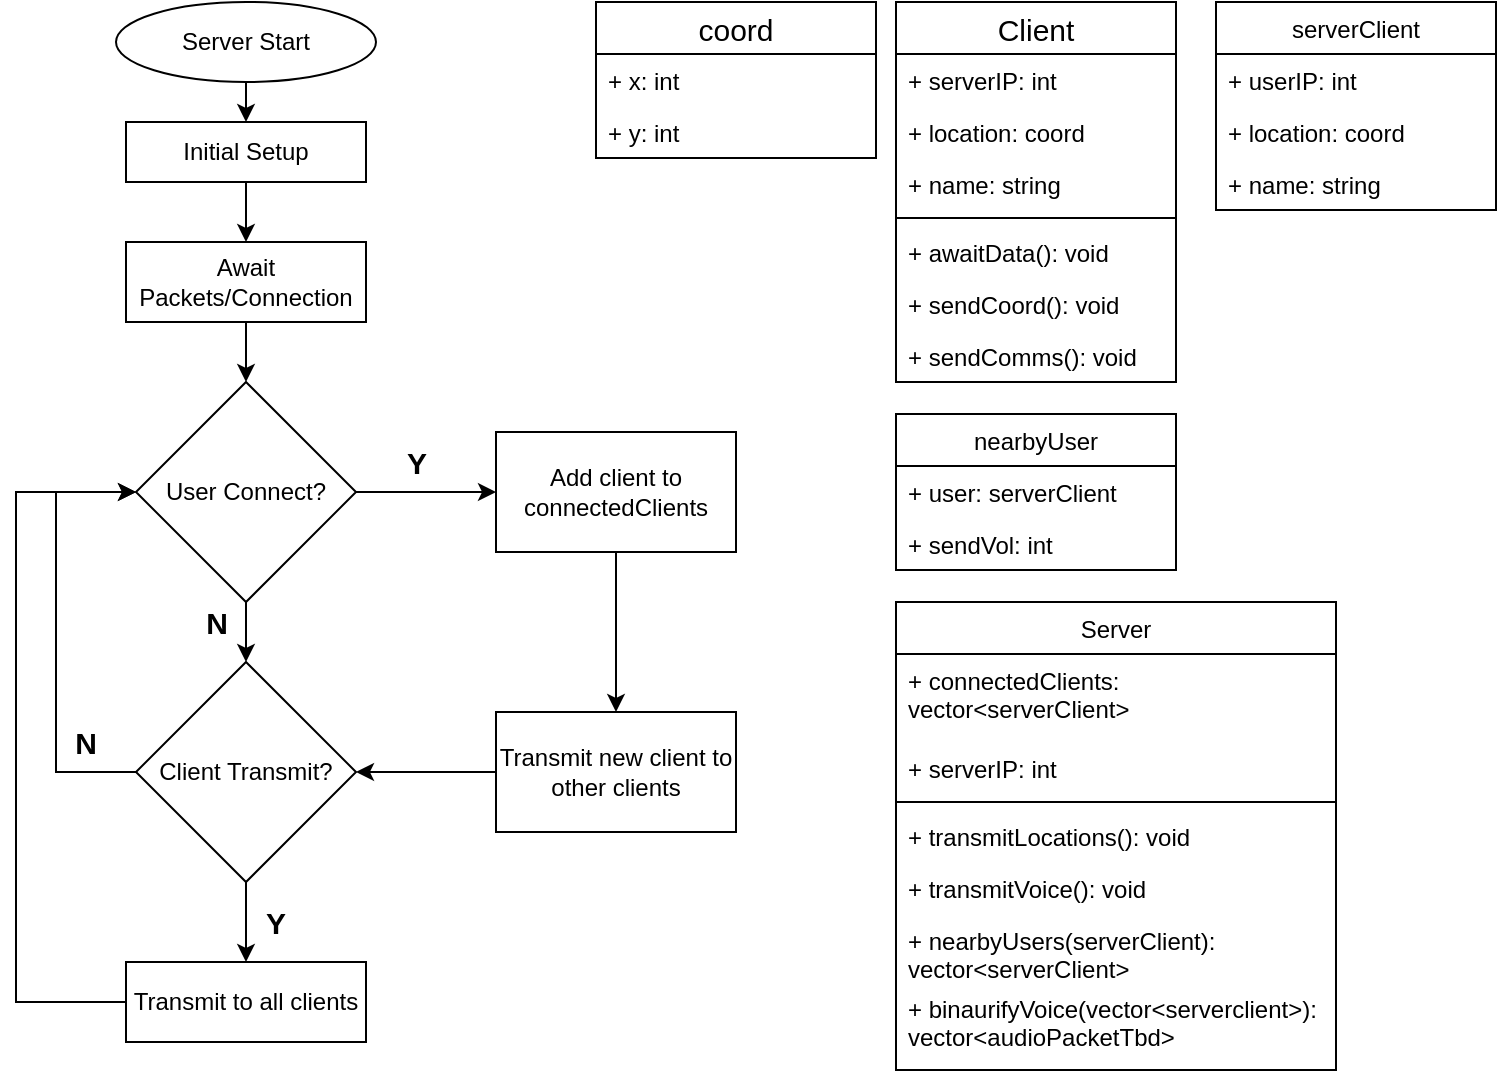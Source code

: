 <mxfile version="14.2.9" type="github">
  <diagram id="3oyVqdaDdfX9TV3sVrVm" name="Page-1">
    <mxGraphModel dx="1422" dy="830" grid="1" gridSize="10" guides="1" tooltips="1" connect="1" arrows="1" fold="1" page="1" pageScale="1" pageWidth="850" pageHeight="1100" math="0" shadow="0">
      <root>
        <mxCell id="0" />
        <mxCell id="1" parent="0" />
        <mxCell id="OnPCaiBOU2DBpQOizJkD-10" style="edgeStyle=orthogonalEdgeStyle;rounded=0;orthogonalLoop=1;jettySize=auto;html=1;exitX=0.5;exitY=1;exitDx=0;exitDy=0;entryX=0.5;entryY=0;entryDx=0;entryDy=0;" edge="1" parent="1" source="OnPCaiBOU2DBpQOizJkD-1" target="OnPCaiBOU2DBpQOizJkD-2">
          <mxGeometry relative="1" as="geometry" />
        </mxCell>
        <mxCell id="OnPCaiBOU2DBpQOizJkD-1" value="Server Start" style="ellipse;whiteSpace=wrap;html=1;" vertex="1" parent="1">
          <mxGeometry x="140" y="40" width="130" height="40" as="geometry" />
        </mxCell>
        <mxCell id="OnPCaiBOU2DBpQOizJkD-11" style="edgeStyle=orthogonalEdgeStyle;rounded=0;orthogonalLoop=1;jettySize=auto;html=1;exitX=0.5;exitY=1;exitDx=0;exitDy=0;entryX=0.5;entryY=0;entryDx=0;entryDy=0;" edge="1" parent="1" source="OnPCaiBOU2DBpQOizJkD-2" target="OnPCaiBOU2DBpQOizJkD-3">
          <mxGeometry relative="1" as="geometry" />
        </mxCell>
        <mxCell id="OnPCaiBOU2DBpQOizJkD-2" value="Initial Setup" style="rounded=0;whiteSpace=wrap;html=1;" vertex="1" parent="1">
          <mxGeometry x="145" y="100" width="120" height="30" as="geometry" />
        </mxCell>
        <mxCell id="OnPCaiBOU2DBpQOizJkD-12" style="edgeStyle=orthogonalEdgeStyle;rounded=0;orthogonalLoop=1;jettySize=auto;html=1;exitX=0.5;exitY=1;exitDx=0;exitDy=0;entryX=0.5;entryY=0;entryDx=0;entryDy=0;" edge="1" parent="1" source="OnPCaiBOU2DBpQOizJkD-3" target="OnPCaiBOU2DBpQOizJkD-4">
          <mxGeometry relative="1" as="geometry" />
        </mxCell>
        <mxCell id="OnPCaiBOU2DBpQOizJkD-3" value="Await Packets/Connection" style="rounded=0;whiteSpace=wrap;html=1;" vertex="1" parent="1">
          <mxGeometry x="145" y="160" width="120" height="40" as="geometry" />
        </mxCell>
        <mxCell id="OnPCaiBOU2DBpQOizJkD-13" style="edgeStyle=orthogonalEdgeStyle;rounded=0;orthogonalLoop=1;jettySize=auto;html=1;exitX=0.5;exitY=1;exitDx=0;exitDy=0;entryX=0.5;entryY=0;entryDx=0;entryDy=0;" edge="1" parent="1" source="OnPCaiBOU2DBpQOizJkD-4" target="OnPCaiBOU2DBpQOizJkD-7">
          <mxGeometry relative="1" as="geometry" />
        </mxCell>
        <mxCell id="OnPCaiBOU2DBpQOizJkD-16" style="edgeStyle=orthogonalEdgeStyle;rounded=0;orthogonalLoop=1;jettySize=auto;html=1;exitX=1;exitY=0.5;exitDx=0;exitDy=0;entryX=0;entryY=0.5;entryDx=0;entryDy=0;" edge="1" parent="1" source="OnPCaiBOU2DBpQOizJkD-4" target="OnPCaiBOU2DBpQOizJkD-5">
          <mxGeometry relative="1" as="geometry" />
        </mxCell>
        <mxCell id="OnPCaiBOU2DBpQOizJkD-4" value="User Connect?" style="rhombus;whiteSpace=wrap;html=1;" vertex="1" parent="1">
          <mxGeometry x="150" y="230" width="110" height="110" as="geometry" />
        </mxCell>
        <mxCell id="OnPCaiBOU2DBpQOizJkD-17" style="edgeStyle=orthogonalEdgeStyle;rounded=0;orthogonalLoop=1;jettySize=auto;html=1;exitX=0.5;exitY=1;exitDx=0;exitDy=0;entryX=0.5;entryY=0;entryDx=0;entryDy=0;" edge="1" parent="1" source="OnPCaiBOU2DBpQOizJkD-5" target="OnPCaiBOU2DBpQOizJkD-6">
          <mxGeometry relative="1" as="geometry" />
        </mxCell>
        <mxCell id="OnPCaiBOU2DBpQOizJkD-5" value="Add client to connectedClients" style="rounded=0;whiteSpace=wrap;html=1;" vertex="1" parent="1">
          <mxGeometry x="330" y="255" width="120" height="60" as="geometry" />
        </mxCell>
        <mxCell id="OnPCaiBOU2DBpQOizJkD-18" style="edgeStyle=orthogonalEdgeStyle;rounded=0;orthogonalLoop=1;jettySize=auto;html=1;exitX=0;exitY=0.5;exitDx=0;exitDy=0;entryX=1;entryY=0.5;entryDx=0;entryDy=0;" edge="1" parent="1" source="OnPCaiBOU2DBpQOizJkD-6" target="OnPCaiBOU2DBpQOizJkD-7">
          <mxGeometry relative="1" as="geometry" />
        </mxCell>
        <mxCell id="OnPCaiBOU2DBpQOizJkD-6" value="Transmit new client to other clients" style="rounded=0;whiteSpace=wrap;html=1;" vertex="1" parent="1">
          <mxGeometry x="330" y="395" width="120" height="60" as="geometry" />
        </mxCell>
        <mxCell id="OnPCaiBOU2DBpQOizJkD-14" style="edgeStyle=orthogonalEdgeStyle;rounded=0;orthogonalLoop=1;jettySize=auto;html=1;exitX=0.5;exitY=1;exitDx=0;exitDy=0;entryX=0.5;entryY=0;entryDx=0;entryDy=0;" edge="1" parent="1" source="OnPCaiBOU2DBpQOizJkD-7" target="OnPCaiBOU2DBpQOizJkD-8">
          <mxGeometry relative="1" as="geometry" />
        </mxCell>
        <mxCell id="OnPCaiBOU2DBpQOizJkD-29" style="edgeStyle=orthogonalEdgeStyle;rounded=0;orthogonalLoop=1;jettySize=auto;html=1;exitX=0;exitY=0.5;exitDx=0;exitDy=0;entryX=0;entryY=0.5;entryDx=0;entryDy=0;fontSize=15;" edge="1" parent="1" source="OnPCaiBOU2DBpQOizJkD-7" target="OnPCaiBOU2DBpQOizJkD-4">
          <mxGeometry relative="1" as="geometry">
            <Array as="points">
              <mxPoint x="110" y="425" />
              <mxPoint x="110" y="285" />
            </Array>
          </mxGeometry>
        </mxCell>
        <mxCell id="OnPCaiBOU2DBpQOizJkD-7" value="Client Transmit?" style="rhombus;whiteSpace=wrap;html=1;" vertex="1" parent="1">
          <mxGeometry x="150" y="370" width="110" height="110" as="geometry" />
        </mxCell>
        <mxCell id="OnPCaiBOU2DBpQOizJkD-23" style="edgeStyle=orthogonalEdgeStyle;rounded=0;orthogonalLoop=1;jettySize=auto;html=1;exitX=0;exitY=0.5;exitDx=0;exitDy=0;entryX=0;entryY=0.5;entryDx=0;entryDy=0;fontSize=15;" edge="1" parent="1" source="OnPCaiBOU2DBpQOizJkD-8" target="OnPCaiBOU2DBpQOizJkD-4">
          <mxGeometry relative="1" as="geometry">
            <Array as="points">
              <mxPoint x="90" y="540" />
              <mxPoint x="90" y="285" />
            </Array>
          </mxGeometry>
        </mxCell>
        <mxCell id="OnPCaiBOU2DBpQOizJkD-8" value="Transmit to all clients" style="rounded=0;whiteSpace=wrap;html=1;" vertex="1" parent="1">
          <mxGeometry x="145" y="520" width="120" height="40" as="geometry" />
        </mxCell>
        <mxCell id="OnPCaiBOU2DBpQOizJkD-19" value="&lt;div style=&quot;font-size: 15px;&quot;&gt;Y&lt;/div&gt;" style="text;html=1;strokeColor=none;fillColor=none;align=center;verticalAlign=middle;whiteSpace=wrap;rounded=0;fontSize=15;fontStyle=1" vertex="1" parent="1">
          <mxGeometry x="200" y="490" width="40" height="20" as="geometry" />
        </mxCell>
        <mxCell id="OnPCaiBOU2DBpQOizJkD-20" value="Y" style="text;html=1;align=center;verticalAlign=middle;resizable=0;points=[];autosize=1;rounded=0;spacing=2;fontSize=15;fontStyle=1" vertex="1" parent="1">
          <mxGeometry x="275" y="255" width="30" height="30" as="geometry" />
        </mxCell>
        <mxCell id="OnPCaiBOU2DBpQOizJkD-21" value="N" style="text;html=1;align=center;verticalAlign=middle;resizable=0;points=[];autosize=1;fontSize=15;fontStyle=1" vertex="1" parent="1">
          <mxGeometry x="175" y="340" width="30" height="20" as="geometry" />
        </mxCell>
        <mxCell id="OnPCaiBOU2DBpQOizJkD-30" value="&lt;b&gt;N&lt;/b&gt;" style="text;html=1;strokeColor=none;fillColor=none;align=center;verticalAlign=middle;whiteSpace=wrap;rounded=0;fontSize=15;" vertex="1" parent="1">
          <mxGeometry x="105" y="400" width="40" height="20" as="geometry" />
        </mxCell>
        <mxCell id="OnPCaiBOU2DBpQOizJkD-34" value="Client" style="swimlane;fontStyle=0;childLayout=stackLayout;horizontal=1;startSize=26;fillColor=none;horizontalStack=0;resizeParent=1;resizeParentMax=0;resizeLast=0;collapsible=1;marginBottom=0;rounded=0;fontSize=15;" vertex="1" parent="1">
          <mxGeometry x="530" y="40" width="140" height="190" as="geometry">
            <mxRectangle x="540" y="56" width="70" height="26" as="alternateBounds" />
          </mxGeometry>
        </mxCell>
        <mxCell id="OnPCaiBOU2DBpQOizJkD-35" value="+ serverIP: int" style="text;strokeColor=none;fillColor=none;align=left;verticalAlign=top;spacingLeft=4;spacingRight=4;overflow=hidden;rotatable=0;points=[[0,0.5],[1,0.5]];portConstraint=eastwest;" vertex="1" parent="OnPCaiBOU2DBpQOizJkD-34">
          <mxGeometry y="26" width="140" height="26" as="geometry" />
        </mxCell>
        <mxCell id="OnPCaiBOU2DBpQOizJkD-36" value="+ location: coord" style="text;strokeColor=none;fillColor=none;align=left;verticalAlign=top;spacingLeft=4;spacingRight=4;overflow=hidden;rotatable=0;points=[[0,0.5],[1,0.5]];portConstraint=eastwest;" vertex="1" parent="OnPCaiBOU2DBpQOizJkD-34">
          <mxGeometry y="52" width="140" height="26" as="geometry" />
        </mxCell>
        <mxCell id="OnPCaiBOU2DBpQOizJkD-68" value="+ name: string" style="text;strokeColor=none;fillColor=none;align=left;verticalAlign=top;spacingLeft=4;spacingRight=4;overflow=hidden;rotatable=0;points=[[0,0.5],[1,0.5]];portConstraint=eastwest;rounded=0;fontSize=12;" vertex="1" parent="OnPCaiBOU2DBpQOizJkD-34">
          <mxGeometry y="78" width="140" height="26" as="geometry" />
        </mxCell>
        <mxCell id="OnPCaiBOU2DBpQOizJkD-45" value="" style="line;strokeWidth=1;fillColor=none;align=left;verticalAlign=middle;spacingTop=-1;spacingLeft=3;spacingRight=3;rotatable=0;labelPosition=right;points=[];portConstraint=eastwest;rounded=0;fontSize=12;" vertex="1" parent="OnPCaiBOU2DBpQOizJkD-34">
          <mxGeometry y="104" width="140" height="8" as="geometry" />
        </mxCell>
        <mxCell id="OnPCaiBOU2DBpQOizJkD-67" value="+ awaitData(): void" style="text;strokeColor=none;fillColor=none;align=left;verticalAlign=top;spacingLeft=4;spacingRight=4;overflow=hidden;rotatable=0;points=[[0,0.5],[1,0.5]];portConstraint=eastwest;rounded=0;fontSize=12;" vertex="1" parent="OnPCaiBOU2DBpQOizJkD-34">
          <mxGeometry y="112" width="140" height="26" as="geometry" />
        </mxCell>
        <mxCell id="OnPCaiBOU2DBpQOizJkD-44" value="+ sendCoord(): void" style="text;strokeColor=none;fillColor=none;align=left;verticalAlign=top;spacingLeft=4;spacingRight=4;overflow=hidden;rotatable=0;points=[[0,0.5],[1,0.5]];portConstraint=eastwest;rounded=0;fontSize=12;" vertex="1" parent="OnPCaiBOU2DBpQOizJkD-34">
          <mxGeometry y="138" width="140" height="26" as="geometry" />
        </mxCell>
        <mxCell id="OnPCaiBOU2DBpQOizJkD-46" value="+ sendComms(): void" style="text;strokeColor=none;fillColor=none;align=left;verticalAlign=top;spacingLeft=4;spacingRight=4;overflow=hidden;rotatable=0;points=[[0,0.5],[1,0.5]];portConstraint=eastwest;rounded=0;fontSize=12;" vertex="1" parent="OnPCaiBOU2DBpQOizJkD-34">
          <mxGeometry y="164" width="140" height="26" as="geometry" />
        </mxCell>
        <mxCell id="OnPCaiBOU2DBpQOizJkD-38" value="coord" style="swimlane;fontStyle=0;childLayout=stackLayout;horizontal=1;startSize=26;fillColor=none;horizontalStack=0;resizeParent=1;resizeParentMax=0;resizeLast=0;collapsible=1;marginBottom=0;rounded=0;fontSize=15;" vertex="1" parent="1">
          <mxGeometry x="380" y="40" width="140" height="78" as="geometry" />
        </mxCell>
        <mxCell id="OnPCaiBOU2DBpQOizJkD-39" value="+ x: int" style="text;strokeColor=none;fillColor=none;align=left;verticalAlign=top;spacingLeft=4;spacingRight=4;overflow=hidden;rotatable=0;points=[[0,0.5],[1,0.5]];portConstraint=eastwest;" vertex="1" parent="OnPCaiBOU2DBpQOizJkD-38">
          <mxGeometry y="26" width="140" height="26" as="geometry" />
        </mxCell>
        <mxCell id="OnPCaiBOU2DBpQOizJkD-40" value="+ y: int" style="text;strokeColor=none;fillColor=none;align=left;verticalAlign=top;spacingLeft=4;spacingRight=4;overflow=hidden;rotatable=0;points=[[0,0.5],[1,0.5]];portConstraint=eastwest;" vertex="1" parent="OnPCaiBOU2DBpQOizJkD-38">
          <mxGeometry y="52" width="140" height="26" as="geometry" />
        </mxCell>
        <mxCell id="OnPCaiBOU2DBpQOizJkD-51" value="Server" style="swimlane;fontStyle=0;childLayout=stackLayout;horizontal=1;startSize=26;fillColor=none;horizontalStack=0;resizeParent=1;resizeParentMax=0;resizeLast=0;collapsible=1;marginBottom=0;rounded=0;fontSize=12;" vertex="1" parent="1">
          <mxGeometry x="530" y="340" width="220" height="234" as="geometry" />
        </mxCell>
        <mxCell id="OnPCaiBOU2DBpQOizJkD-52" value="+ connectedClients: &#xa;vector&lt;serverClient&gt;" style="text;strokeColor=none;fillColor=none;align=left;verticalAlign=top;spacingLeft=4;spacingRight=4;overflow=hidden;rotatable=0;points=[[0,0.5],[1,0.5]];portConstraint=eastwest;" vertex="1" parent="OnPCaiBOU2DBpQOizJkD-51">
          <mxGeometry y="26" width="220" height="44" as="geometry" />
        </mxCell>
        <mxCell id="OnPCaiBOU2DBpQOizJkD-53" value="+ serverIP: int" style="text;strokeColor=none;fillColor=none;align=left;verticalAlign=top;spacingLeft=4;spacingRight=4;overflow=hidden;rotatable=0;points=[[0,0.5],[1,0.5]];portConstraint=eastwest;" vertex="1" parent="OnPCaiBOU2DBpQOizJkD-51">
          <mxGeometry y="70" width="220" height="26" as="geometry" />
        </mxCell>
        <mxCell id="OnPCaiBOU2DBpQOizJkD-55" value="" style="line;strokeWidth=1;fillColor=none;align=left;verticalAlign=middle;spacingTop=-1;spacingLeft=3;spacingRight=3;rotatable=0;labelPosition=right;points=[];portConstraint=eastwest;rounded=0;fontSize=12;" vertex="1" parent="OnPCaiBOU2DBpQOizJkD-51">
          <mxGeometry y="96" width="220" height="8" as="geometry" />
        </mxCell>
        <mxCell id="OnPCaiBOU2DBpQOizJkD-54" value="+ transmitLocations(): void" style="text;strokeColor=none;fillColor=none;align=left;verticalAlign=top;spacingLeft=4;spacingRight=4;overflow=hidden;rotatable=0;points=[[0,0.5],[1,0.5]];portConstraint=eastwest;" vertex="1" parent="OnPCaiBOU2DBpQOizJkD-51">
          <mxGeometry y="104" width="220" height="26" as="geometry" />
        </mxCell>
        <mxCell id="OnPCaiBOU2DBpQOizJkD-57" value="+ transmitVoice(): void" style="text;strokeColor=none;fillColor=none;align=left;verticalAlign=top;spacingLeft=4;spacingRight=4;overflow=hidden;rotatable=0;points=[[0,0.5],[1,0.5]];portConstraint=eastwest;rounded=0;fontSize=12;" vertex="1" parent="OnPCaiBOU2DBpQOizJkD-51">
          <mxGeometry y="130" width="220" height="26" as="geometry" />
        </mxCell>
        <mxCell id="OnPCaiBOU2DBpQOizJkD-69" value="+ nearbyUsers(serverClient): &#xa;vector&lt;serverClient&gt;" style="text;strokeColor=none;fillColor=none;align=left;verticalAlign=top;spacingLeft=4;spacingRight=4;overflow=hidden;rotatable=0;points=[[0,0.5],[1,0.5]];portConstraint=eastwest;rounded=0;fontSize=12;" vertex="1" parent="OnPCaiBOU2DBpQOizJkD-51">
          <mxGeometry y="156" width="220" height="34" as="geometry" />
        </mxCell>
        <mxCell id="OnPCaiBOU2DBpQOizJkD-58" value="+ binaurifyVoice(vector&lt;serverclient&gt;): &#xa;vector&lt;audioPacketTbd&gt;" style="text;strokeColor=none;fillColor=none;align=left;verticalAlign=top;spacingLeft=4;spacingRight=4;overflow=hidden;rotatable=0;points=[[0,0.5],[1,0.5]];portConstraint=eastwest;rounded=0;fontSize=12;" vertex="1" parent="OnPCaiBOU2DBpQOizJkD-51">
          <mxGeometry y="190" width="220" height="44" as="geometry" />
        </mxCell>
        <mxCell id="OnPCaiBOU2DBpQOizJkD-59" value="nearbyUser" style="swimlane;fontStyle=0;childLayout=stackLayout;horizontal=1;startSize=26;fillColor=none;horizontalStack=0;resizeParent=1;resizeParentMax=0;resizeLast=0;collapsible=1;marginBottom=0;rounded=0;fontSize=12;" vertex="1" parent="1">
          <mxGeometry x="530" y="246" width="140" height="78" as="geometry" />
        </mxCell>
        <mxCell id="OnPCaiBOU2DBpQOizJkD-60" value="+ user: serverClient" style="text;strokeColor=none;fillColor=none;align=left;verticalAlign=top;spacingLeft=4;spacingRight=4;overflow=hidden;rotatable=0;points=[[0,0.5],[1,0.5]];portConstraint=eastwest;" vertex="1" parent="OnPCaiBOU2DBpQOizJkD-59">
          <mxGeometry y="26" width="140" height="26" as="geometry" />
        </mxCell>
        <mxCell id="OnPCaiBOU2DBpQOizJkD-61" value="+ sendVol: int" style="text;strokeColor=none;fillColor=none;align=left;verticalAlign=top;spacingLeft=4;spacingRight=4;overflow=hidden;rotatable=0;points=[[0,0.5],[1,0.5]];portConstraint=eastwest;" vertex="1" parent="OnPCaiBOU2DBpQOizJkD-59">
          <mxGeometry y="52" width="140" height="26" as="geometry" />
        </mxCell>
        <mxCell id="OnPCaiBOU2DBpQOizJkD-63" value="serverClient" style="swimlane;fontStyle=0;childLayout=stackLayout;horizontal=1;startSize=26;fillColor=none;horizontalStack=0;resizeParent=1;resizeParentMax=0;resizeLast=0;collapsible=1;marginBottom=0;rounded=0;fontSize=12;" vertex="1" parent="1">
          <mxGeometry x="690" y="40" width="140" height="104" as="geometry" />
        </mxCell>
        <mxCell id="OnPCaiBOU2DBpQOizJkD-64" value="+ userIP: int" style="text;strokeColor=none;fillColor=none;align=left;verticalAlign=top;spacingLeft=4;spacingRight=4;overflow=hidden;rotatable=0;points=[[0,0.5],[1,0.5]];portConstraint=eastwest;" vertex="1" parent="OnPCaiBOU2DBpQOizJkD-63">
          <mxGeometry y="26" width="140" height="26" as="geometry" />
        </mxCell>
        <mxCell id="OnPCaiBOU2DBpQOizJkD-65" value="+ location: coord" style="text;strokeColor=none;fillColor=none;align=left;verticalAlign=top;spacingLeft=4;spacingRight=4;overflow=hidden;rotatable=0;points=[[0,0.5],[1,0.5]];portConstraint=eastwest;" vertex="1" parent="OnPCaiBOU2DBpQOizJkD-63">
          <mxGeometry y="52" width="140" height="26" as="geometry" />
        </mxCell>
        <mxCell id="OnPCaiBOU2DBpQOizJkD-66" value="+ name: string" style="text;strokeColor=none;fillColor=none;align=left;verticalAlign=top;spacingLeft=4;spacingRight=4;overflow=hidden;rotatable=0;points=[[0,0.5],[1,0.5]];portConstraint=eastwest;" vertex="1" parent="OnPCaiBOU2DBpQOizJkD-63">
          <mxGeometry y="78" width="140" height="26" as="geometry" />
        </mxCell>
      </root>
    </mxGraphModel>
  </diagram>
</mxfile>
